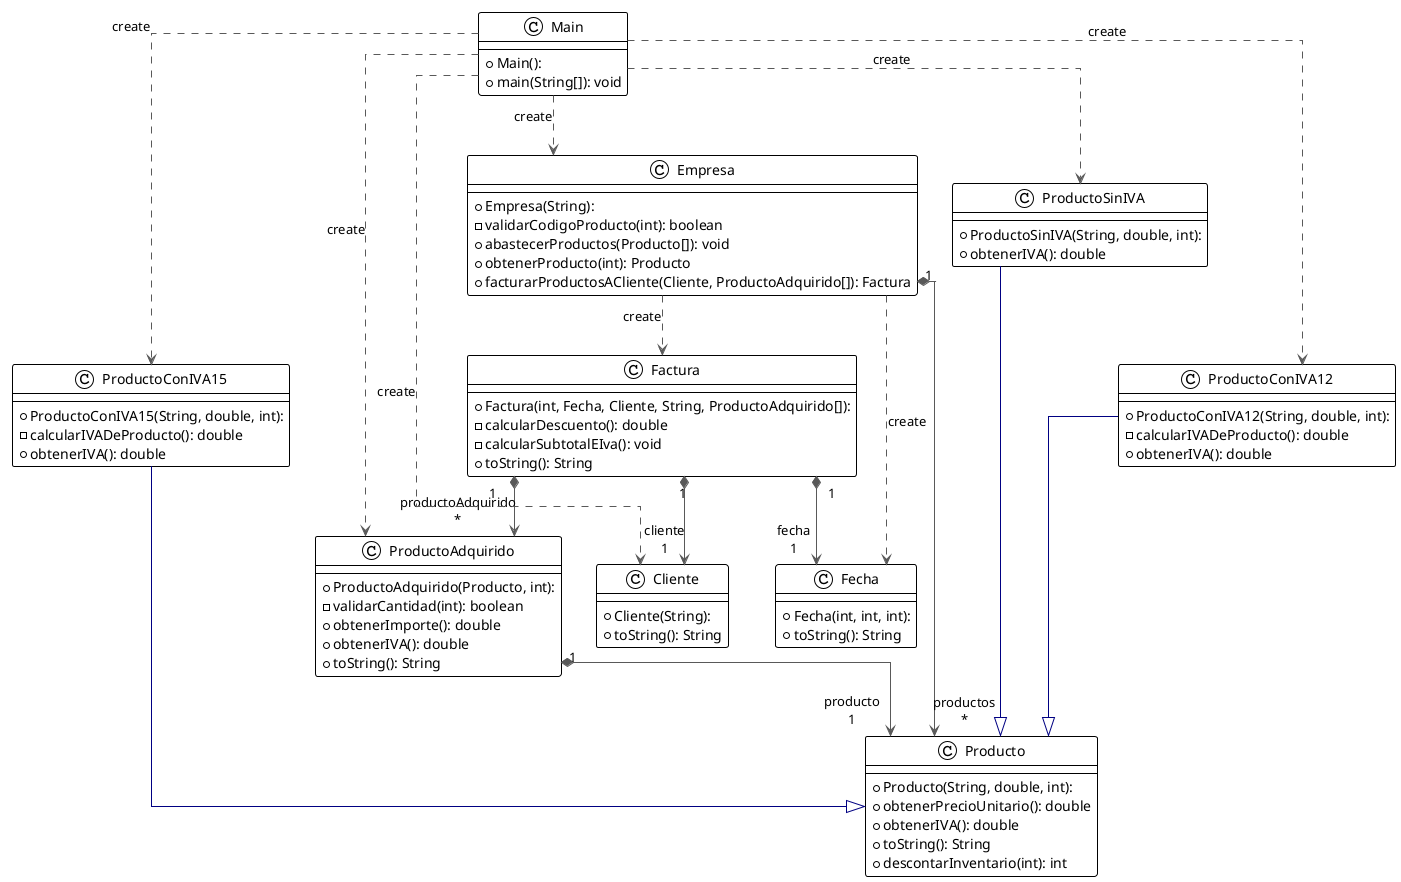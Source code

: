 @startuml

!theme plain
top to bottom direction
skinparam linetype ortho

class Cliente {
  + Cliente(String): 
  + toString(): String
}
class Empresa {
  + Empresa(String): 
  - validarCodigoProducto(int): boolean
  + abastecerProductos(Producto[]): void
  + obtenerProducto(int): Producto
  + facturarProductosACliente(Cliente, ProductoAdquirido[]): Factura
}
class Factura {
  + Factura(int, Fecha, Cliente, String, ProductoAdquirido[]): 
  - calcularDescuento(): double
  - calcularSubtotalEIva(): void
  + toString(): String
}
class Fecha {
  + Fecha(int, int, int): 
  + toString(): String
}
class Main {
  + Main(): 
  + main(String[]): void
}
class Producto {
  + Producto(String, double, int): 
  + obtenerPrecioUnitario(): double
  + obtenerIVA(): double
  + toString(): String
  + descontarInventario(int): int
}
class ProductoAdquirido {
  + ProductoAdquirido(Producto, int): 
  - validarCantidad(int): boolean
  + obtenerImporte(): double
  + obtenerIVA(): double
  + toString(): String
}
class ProductoConIVA12 {
  + ProductoConIVA12(String, double, int): 
  - calcularIVADeProducto(): double
  + obtenerIVA(): double
}
class ProductoConIVA15 {
  + ProductoConIVA15(String, double, int): 
  - calcularIVADeProducto(): double
  + obtenerIVA(): double
}
class ProductoSinIVA {
  + ProductoSinIVA(String, double, int): 
  + obtenerIVA(): double
}

Empresa            -[#595959,dashed]->  Factura           : "«create»"
Empresa            -[#595959,dashed]->  Fecha             : "«create»"
Empresa           "1" *-[#595959,plain]-> "productos\n*" Producto          
Factura           "1" *-[#595959,plain]-> "cliente\n1" Cliente           
Factura           "1" *-[#595959,plain]-> "fecha\n1" Fecha             
Factura           "1" *-[#595959,plain]-> "productoAdquirido\n*" ProductoAdquirido 
Main               -[#595959,dashed]->  Cliente           : "«create»"
Main               -[#595959,dashed]->  Empresa           : "«create»"
Main               -[#595959,dashed]->  ProductoAdquirido : "«create»"
Main               -[#595959,dashed]->  ProductoConIVA12  : "«create»"
Main               -[#595959,dashed]->  ProductoConIVA15  : "«create»"
Main               -[#595959,dashed]->  ProductoSinIVA    : "«create»"
ProductoAdquirido "1" *-[#595959,plain]-> "producto\n1" Producto          
ProductoConIVA12   -[#000082,plain]-^  Producto          
ProductoConIVA15   -[#000082,plain]-^  Producto          
ProductoSinIVA     -[#000082,plain]-^  Producto          
@enduml
